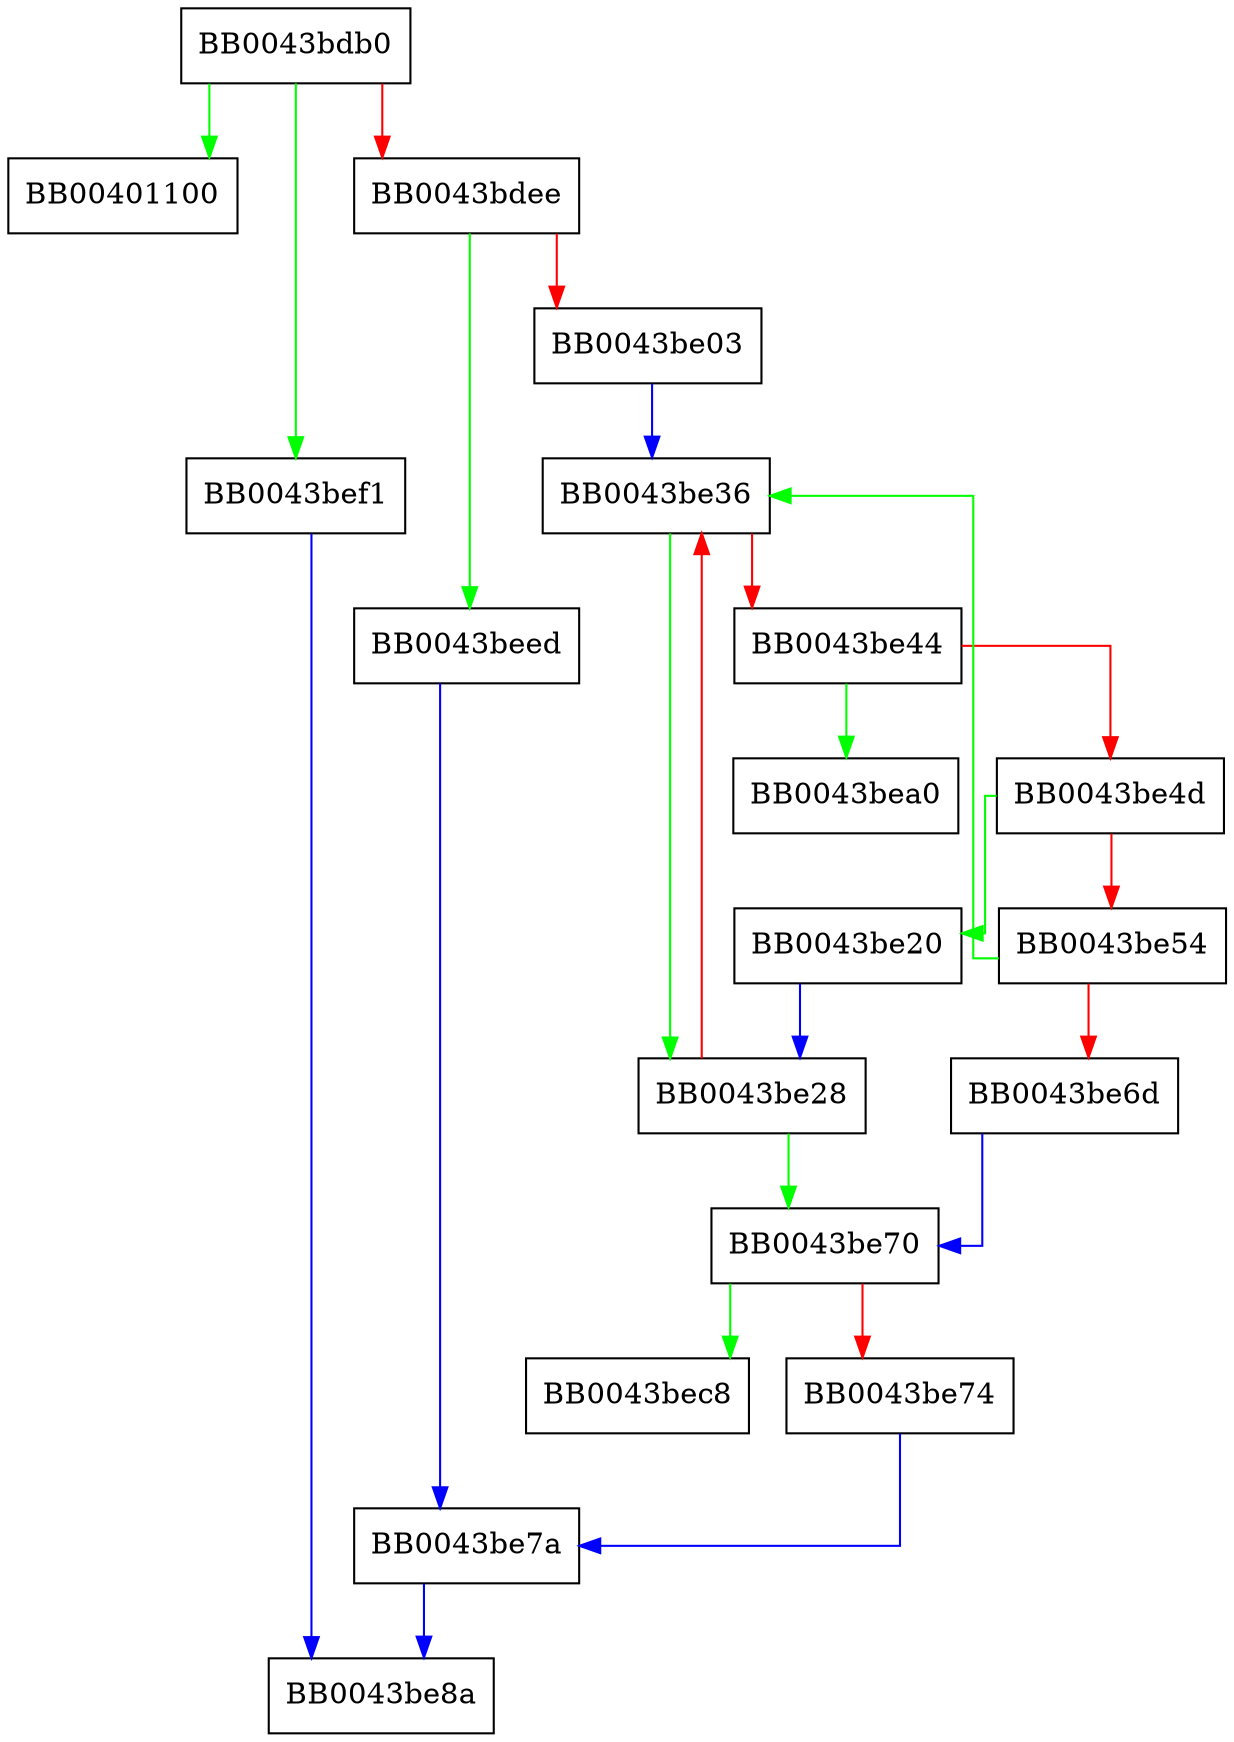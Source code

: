 digraph hexdecode {
  node [shape="box"];
  graph [splines=ortho];
  BB0043bdb0 -> BB00401100 [color="green"];
  BB0043bdb0 -> BB0043bef1 [color="green"];
  BB0043bdb0 -> BB0043bdee [color="red"];
  BB0043bdee -> BB0043beed [color="green"];
  BB0043bdee -> BB0043be03 [color="red"];
  BB0043be03 -> BB0043be36 [color="blue"];
  BB0043be20 -> BB0043be28 [color="blue"];
  BB0043be28 -> BB0043be70 [color="green"];
  BB0043be28 -> BB0043be36 [color="red"];
  BB0043be36 -> BB0043be28 [color="green"];
  BB0043be36 -> BB0043be44 [color="red"];
  BB0043be44 -> BB0043bea0 [color="green"];
  BB0043be44 -> BB0043be4d [color="red"];
  BB0043be4d -> BB0043be20 [color="green"];
  BB0043be4d -> BB0043be54 [color="red"];
  BB0043be54 -> BB0043be36 [color="green"];
  BB0043be54 -> BB0043be6d [color="red"];
  BB0043be6d -> BB0043be70 [color="blue"];
  BB0043be70 -> BB0043bec8 [color="green"];
  BB0043be70 -> BB0043be74 [color="red"];
  BB0043be74 -> BB0043be7a [color="blue"];
  BB0043be7a -> BB0043be8a [color="blue"];
  BB0043beed -> BB0043be7a [color="blue"];
  BB0043bef1 -> BB0043be8a [color="blue"];
}